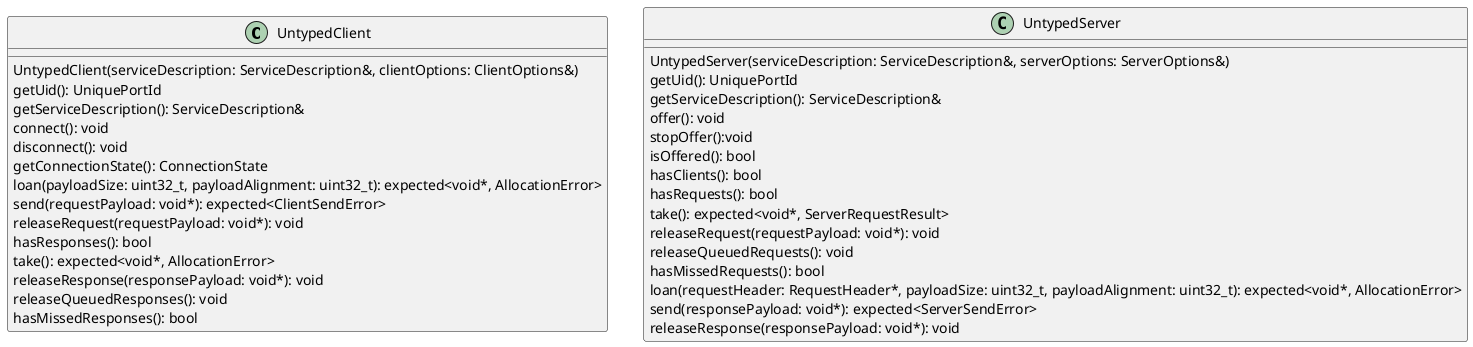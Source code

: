@startuml

class UntypedClient {
  UntypedClient(serviceDescription: ServiceDescription&, clientOptions: ClientOptions&)
  getUid(): UniquePortId
  getServiceDescription(): ServiceDescription&
  connect(): void
  disconnect(): void
  getConnectionState(): ConnectionState
  loan(payloadSize: uint32_t, payloadAlignment: uint32_t): expected<void*, AllocationError>
  send(requestPayload: void*): expected<ClientSendError>
  releaseRequest(requestPayload: void*): void
  hasResponses(): bool
  take(): expected<void*, AllocationError>
  releaseResponse(responsePayload: void*): void
  releaseQueuedResponses(): void
  hasMissedResponses(): bool
}

class UntypedServer {
  UntypedServer(serviceDescription: ServiceDescription&, serverOptions: ServerOptions&)
  getUid(): UniquePortId
  getServiceDescription(): ServiceDescription&
  offer(): void
  stopOffer():void
  isOffered(): bool
  hasClients(): bool
  hasRequests(): bool
  take(): expected<void*, ServerRequestResult>
  releaseRequest(requestPayload: void*): void
  releaseQueuedRequests(): void
  hasMissedRequests(): bool
  loan(requestHeader: RequestHeader*, payloadSize: uint32_t, payloadAlignment: uint32_t): expected<void*, AllocationError>
  send(responsePayload: void*): expected<ServerSendError>
  releaseResponse(responsePayload: void*): void
}

@enduml
